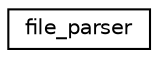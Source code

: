 digraph "Graphical Class Hierarchy"
{
  edge [fontname="Helvetica",fontsize="10",labelfontname="Helvetica",labelfontsize="10"];
  node [fontname="Helvetica",fontsize="10",shape=record];
  rankdir="LR";
  Node1 [label="file_parser",height=0.2,width=0.4,color="black", fillcolor="white", style="filled",URL="$classfile__parser.html"];
}
